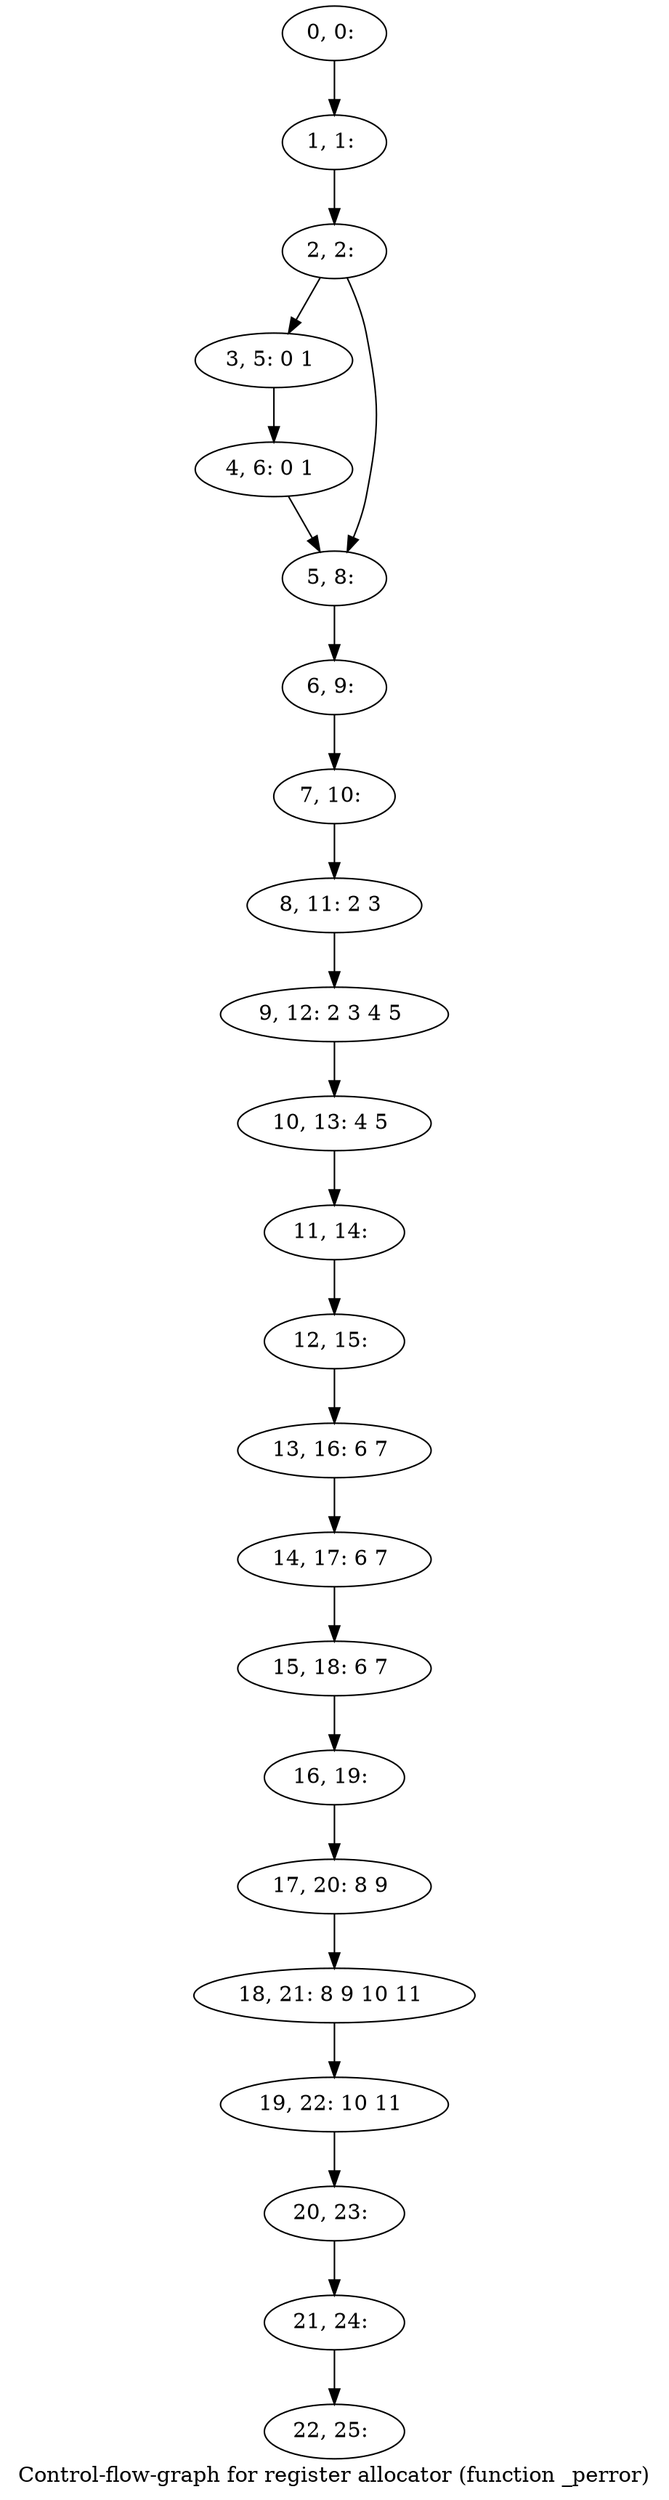 digraph G {
graph [label="Control-flow-graph for register allocator (function _perror)"]
0[label="0, 0: "];
1[label="1, 1: "];
2[label="2, 2: "];
3[label="3, 5: 0 1 "];
4[label="4, 6: 0 1 "];
5[label="5, 8: "];
6[label="6, 9: "];
7[label="7, 10: "];
8[label="8, 11: 2 3 "];
9[label="9, 12: 2 3 4 5 "];
10[label="10, 13: 4 5 "];
11[label="11, 14: "];
12[label="12, 15: "];
13[label="13, 16: 6 7 "];
14[label="14, 17: 6 7 "];
15[label="15, 18: 6 7 "];
16[label="16, 19: "];
17[label="17, 20: 8 9 "];
18[label="18, 21: 8 9 10 11 "];
19[label="19, 22: 10 11 "];
20[label="20, 23: "];
21[label="21, 24: "];
22[label="22, 25: "];
0->1 ;
1->2 ;
2->3 ;
2->5 ;
3->4 ;
4->5 ;
5->6 ;
6->7 ;
7->8 ;
8->9 ;
9->10 ;
10->11 ;
11->12 ;
12->13 ;
13->14 ;
14->15 ;
15->16 ;
16->17 ;
17->18 ;
18->19 ;
19->20 ;
20->21 ;
21->22 ;
}
